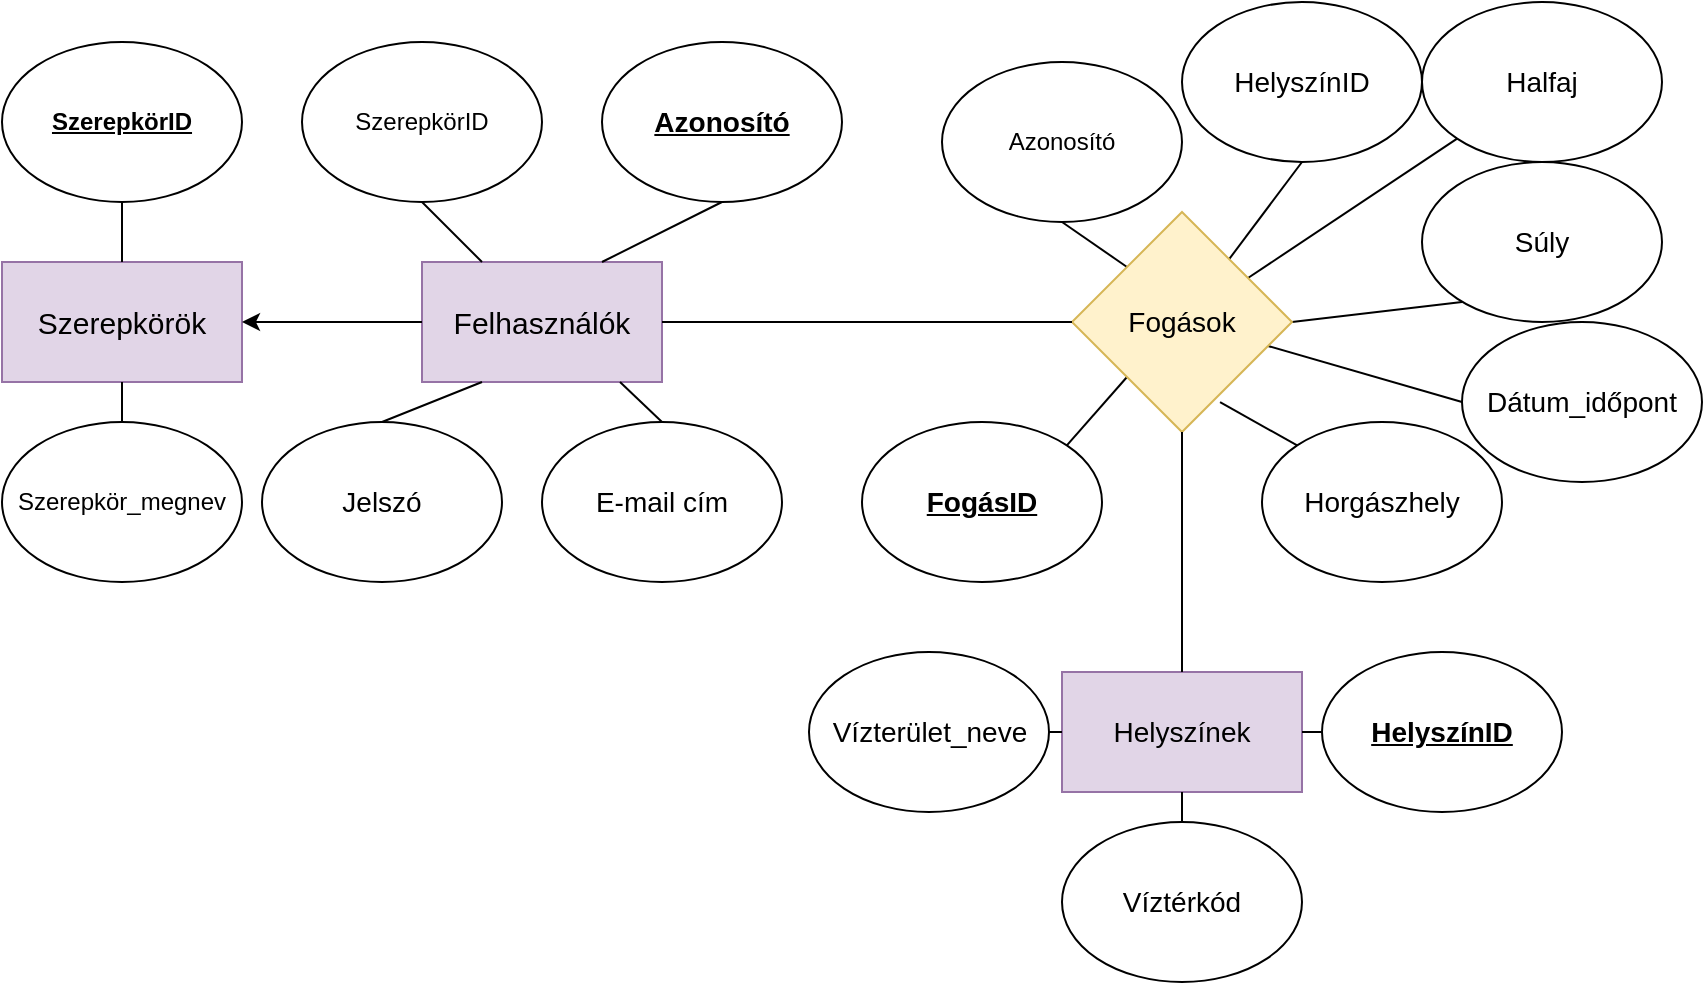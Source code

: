 <mxfile version="17.1.3" type="device"><diagram id="YZscuDtGCq4aDuFBWijO" name="Page-1"><mxGraphModel dx="1621" dy="900" grid="1" gridSize="10" guides="1" tooltips="1" connect="1" arrows="1" fold="1" page="1" pageScale="1" pageWidth="827" pageHeight="1169" math="0" shadow="0"><root><mxCell id="0"/><mxCell id="1" parent="0"/><mxCell id="XncGVAPx2t-mfb2XUtV6-1" value="&lt;font style=&quot;font-size: 15px&quot;&gt;Felhasználók&lt;/font&gt;" style="rounded=0;whiteSpace=wrap;html=1;fillColor=#e1d5e7;strokeColor=#9673a6;" parent="1" vertex="1"><mxGeometry x="160" y="320" width="120" height="60" as="geometry"/></mxCell><mxCell id="XncGVAPx2t-mfb2XUtV6-6" value="&lt;u&gt;&lt;b&gt;Azonosító&lt;/b&gt;&lt;/u&gt;" style="ellipse;whiteSpace=wrap;html=1;fontSize=14;" parent="1" vertex="1"><mxGeometry x="250" y="210" width="120" height="80" as="geometry"/></mxCell><mxCell id="XncGVAPx2t-mfb2XUtV6-7" value="Jelszó" style="ellipse;whiteSpace=wrap;html=1;fontSize=14;" parent="1" vertex="1"><mxGeometry x="80" y="400" width="120" height="80" as="geometry"/></mxCell><mxCell id="XncGVAPx2t-mfb2XUtV6-8" value="E-mail cím" style="ellipse;whiteSpace=wrap;html=1;fontSize=14;" parent="1" vertex="1"><mxGeometry x="220" y="400" width="120" height="80" as="geometry"/></mxCell><mxCell id="XncGVAPx2t-mfb2XUtV6-9" value="" style="endArrow=none;html=1;rounded=0;fontSize=14;exitX=0.5;exitY=0;exitDx=0;exitDy=0;entryX=0.825;entryY=1;entryDx=0;entryDy=0;entryPerimeter=0;" parent="1" source="XncGVAPx2t-mfb2XUtV6-8" target="XncGVAPx2t-mfb2XUtV6-1" edge="1"><mxGeometry width="50" height="50" relative="1" as="geometry"><mxPoint x="390" y="420" as="sourcePoint"/><mxPoint x="440" y="370" as="targetPoint"/></mxGeometry></mxCell><mxCell id="XncGVAPx2t-mfb2XUtV6-10" value="" style="endArrow=none;html=1;rounded=0;fontSize=14;exitX=0.5;exitY=0;exitDx=0;exitDy=0;entryX=0.25;entryY=1;entryDx=0;entryDy=0;" parent="1" source="XncGVAPx2t-mfb2XUtV6-7" target="XncGVAPx2t-mfb2XUtV6-1" edge="1"><mxGeometry width="50" height="50" relative="1" as="geometry"><mxPoint x="390" y="420" as="sourcePoint"/><mxPoint x="160" y="350" as="targetPoint"/></mxGeometry></mxCell><mxCell id="XncGVAPx2t-mfb2XUtV6-11" value="" style="endArrow=none;html=1;rounded=0;fontSize=14;exitX=0.5;exitY=1;exitDx=0;exitDy=0;entryX=0.75;entryY=0;entryDx=0;entryDy=0;" parent="1" source="XncGVAPx2t-mfb2XUtV6-6" target="XncGVAPx2t-mfb2XUtV6-1" edge="1"><mxGeometry width="50" height="50" relative="1" as="geometry"><mxPoint x="390" y="420" as="sourcePoint"/><mxPoint x="440" y="370" as="targetPoint"/></mxGeometry></mxCell><mxCell id="XncGVAPx2t-mfb2XUtV6-14" value="Vízterület_neve" style="ellipse;whiteSpace=wrap;html=1;fontSize=14;" parent="1" vertex="1"><mxGeometry x="353.5" y="515" width="120" height="80" as="geometry"/></mxCell><mxCell id="XncGVAPx2t-mfb2XUtV6-15" value="Víztérkód" style="ellipse;whiteSpace=wrap;html=1;fontSize=14;" parent="1" vertex="1"><mxGeometry x="480" y="600" width="120" height="80" as="geometry"/></mxCell><mxCell id="XncGVAPx2t-mfb2XUtV6-16" value="Horgászhely" style="ellipse;whiteSpace=wrap;html=1;fontSize=14;" parent="1" vertex="1"><mxGeometry x="580" y="400" width="120" height="80" as="geometry"/></mxCell><mxCell id="XncGVAPx2t-mfb2XUtV6-17" value="Dátum_időpont" style="ellipse;whiteSpace=wrap;html=1;fontSize=14;" parent="1" vertex="1"><mxGeometry x="680" y="350" width="120" height="80" as="geometry"/></mxCell><mxCell id="XncGVAPx2t-mfb2XUtV6-20" value="" style="endArrow=none;html=1;rounded=0;fontSize=14;exitX=0.891;exitY=0.609;exitDx=0;exitDy=0;entryX=0;entryY=0.5;entryDx=0;entryDy=0;exitPerimeter=0;" parent="1" source="f4kEPbpitT5-oBa0yHUr-2" target="XncGVAPx2t-mfb2XUtV6-17" edge="1"><mxGeometry width="50" height="50" relative="1" as="geometry"><mxPoint x="600" y="365" as="sourcePoint"/><mxPoint x="690" y="390" as="targetPoint"/></mxGeometry></mxCell><mxCell id="XncGVAPx2t-mfb2XUtV6-24" value="HelyszínID" style="ellipse;whiteSpace=wrap;html=1;fontSize=14;" parent="1" vertex="1"><mxGeometry x="540" y="190" width="120" height="80" as="geometry"/></mxCell><mxCell id="XncGVAPx2t-mfb2XUtV6-26" value="Halfaj" style="ellipse;whiteSpace=wrap;html=1;fontSize=14;" parent="1" vertex="1"><mxGeometry x="660" y="190" width="120" height="80" as="geometry"/></mxCell><mxCell id="XncGVAPx2t-mfb2XUtV6-27" value="Súly" style="ellipse;whiteSpace=wrap;html=1;fontSize=14;" parent="1" vertex="1"><mxGeometry x="660" y="270" width="120" height="80" as="geometry"/></mxCell><mxCell id="XncGVAPx2t-mfb2XUtV6-28" value="" style="endArrow=none;html=1;rounded=0;fontSize=14;exitX=0.5;exitY=1;exitDx=0;exitDy=0;" parent="1" source="XncGVAPx2t-mfb2XUtV6-24" target="f4kEPbpitT5-oBa0yHUr-2" edge="1"><mxGeometry width="50" height="50" relative="1" as="geometry"><mxPoint x="350" y="360" as="sourcePoint"/><mxPoint x="570" y="320" as="targetPoint"/></mxGeometry></mxCell><mxCell id="XncGVAPx2t-mfb2XUtV6-30" value="" style="endArrow=none;html=1;rounded=0;fontSize=14;" parent="1" source="XncGVAPx2t-mfb2XUtV6-26" target="f4kEPbpitT5-oBa0yHUr-2" edge="1"><mxGeometry width="50" height="50" relative="1" as="geometry"><mxPoint x="640" y="410" as="sourcePoint"/><mxPoint x="600" y="335" as="targetPoint"/></mxGeometry></mxCell><mxCell id="XncGVAPx2t-mfb2XUtV6-31" value="" style="endArrow=none;html=1;rounded=0;fontSize=14;entryX=1;entryY=0.5;entryDx=0;entryDy=0;" parent="1" target="f4kEPbpitT5-oBa0yHUr-2" edge="1"><mxGeometry width="50" height="50" relative="1" as="geometry"><mxPoint x="680" y="340" as="sourcePoint"/><mxPoint x="600" y="350" as="targetPoint"/></mxGeometry></mxCell><mxCell id="KKk7YN_OiTWYjOYRaOcg-1" value="&lt;font style=&quot;font-size: 14px&quot;&gt;Helyszínek&lt;/font&gt;" style="rounded=0;whiteSpace=wrap;html=1;fillColor=#e1d5e7;strokeColor=#9673a6;" parent="1" vertex="1"><mxGeometry x="480" y="525" width="120" height="60" as="geometry"/></mxCell><mxCell id="KKk7YN_OiTWYjOYRaOcg-3" value="" style="endArrow=none;html=1;rounded=0;fontSize=14;entryX=0;entryY=0.5;entryDx=0;entryDy=0;exitX=1;exitY=0.5;exitDx=0;exitDy=0;" parent="1" source="XncGVAPx2t-mfb2XUtV6-14" target="KKk7YN_OiTWYjOYRaOcg-1" edge="1"><mxGeometry width="50" height="50" relative="1" as="geometry"><mxPoint x="450" y="560" as="sourcePoint"/><mxPoint x="390" y="640" as="targetPoint"/></mxGeometry></mxCell><mxCell id="KKk7YN_OiTWYjOYRaOcg-4" value="" style="endArrow=none;html=1;rounded=0;fontSize=14;exitX=0.5;exitY=0;exitDx=0;exitDy=0;entryX=0.5;entryY=1;entryDx=0;entryDy=0;" parent="1" source="XncGVAPx2t-mfb2XUtV6-15" target="KKk7YN_OiTWYjOYRaOcg-1" edge="1"><mxGeometry width="50" height="50" relative="1" as="geometry"><mxPoint x="320" y="660" as="sourcePoint"/><mxPoint x="380" y="640" as="targetPoint"/></mxGeometry></mxCell><mxCell id="KKk7YN_OiTWYjOYRaOcg-11" value="&lt;b&gt;&lt;u&gt;HelyszínID&lt;/u&gt;&lt;/b&gt;" style="ellipse;whiteSpace=wrap;html=1;fontSize=14;" parent="1" vertex="1"><mxGeometry x="610" y="515" width="120" height="80" as="geometry"/></mxCell><mxCell id="Xukr3pDO8m8TwP8VKJeX-1" value="SzerepkörID" style="ellipse;whiteSpace=wrap;html=1;" parent="1" vertex="1"><mxGeometry x="100" y="210" width="120" height="80" as="geometry"/></mxCell><mxCell id="Xukr3pDO8m8TwP8VKJeX-2" value="" style="endArrow=none;html=1;rounded=0;exitX=0.5;exitY=1;exitDx=0;exitDy=0;entryX=0.25;entryY=0;entryDx=0;entryDy=0;" parent="1" source="Xukr3pDO8m8TwP8VKJeX-1" target="XncGVAPx2t-mfb2XUtV6-1" edge="1"><mxGeometry width="50" height="50" relative="1" as="geometry"><mxPoint x="800" y="430" as="sourcePoint"/><mxPoint x="850" y="380" as="targetPoint"/></mxGeometry></mxCell><mxCell id="IBe79s_wXykHUu--KVK7-2" value="Azonosító" style="ellipse;whiteSpace=wrap;html=1;" parent="1" vertex="1"><mxGeometry x="420" y="220" width="120" height="80" as="geometry"/></mxCell><mxCell id="IBe79s_wXykHUu--KVK7-3" value="" style="endArrow=none;html=1;rounded=0;exitX=0.5;exitY=1;exitDx=0;exitDy=0;entryX=0;entryY=0;entryDx=0;entryDy=0;" parent="1" source="IBe79s_wXykHUu--KVK7-2" target="f4kEPbpitT5-oBa0yHUr-2" edge="1"><mxGeometry width="50" height="50" relative="1" as="geometry"><mxPoint x="800" y="530" as="sourcePoint"/><mxPoint x="510" y="320" as="targetPoint"/></mxGeometry></mxCell><mxCell id="IBe79s_wXykHUu--KVK7-4" value="" style="endArrow=none;html=1;rounded=0;exitX=0;exitY=0;exitDx=0;exitDy=0;entryX=0.673;entryY=0.864;entryDx=0;entryDy=0;entryPerimeter=0;" parent="1" source="XncGVAPx2t-mfb2XUtV6-16" target="f4kEPbpitT5-oBa0yHUr-2" edge="1"><mxGeometry width="50" height="50" relative="1" as="geometry"><mxPoint x="800" y="550" as="sourcePoint"/><mxPoint x="570" y="380" as="targetPoint"/></mxGeometry></mxCell><mxCell id="IBe79s_wXykHUu--KVK7-5" value="" style="endArrow=none;html=1;rounded=0;exitX=0;exitY=0.5;exitDx=0;exitDy=0;entryX=1;entryY=0.5;entryDx=0;entryDy=0;" parent="1" source="KKk7YN_OiTWYjOYRaOcg-11" target="KKk7YN_OiTWYjOYRaOcg-1" edge="1"><mxGeometry width="50" height="50" relative="1" as="geometry"><mxPoint x="630" y="560" as="sourcePoint"/><mxPoint x="850" y="500" as="targetPoint"/></mxGeometry></mxCell><mxCell id="xSxR-aY84NmJOmit7ha--1" value="&lt;u&gt;&lt;b&gt;FogásID&lt;/b&gt;&lt;/u&gt;" style="ellipse;whiteSpace=wrap;html=1;fontSize=14;" parent="1" vertex="1"><mxGeometry x="380" y="400" width="120" height="80" as="geometry"/></mxCell><mxCell id="xSxR-aY84NmJOmit7ha--2" value="" style="endArrow=none;html=1;rounded=0;exitX=1;exitY=0;exitDx=0;exitDy=0;entryX=0;entryY=1;entryDx=0;entryDy=0;" parent="1" source="xSxR-aY84NmJOmit7ha--1" target="f4kEPbpitT5-oBa0yHUr-2" edge="1"><mxGeometry width="50" height="50" relative="1" as="geometry"><mxPoint x="390" y="430" as="sourcePoint"/><mxPoint x="510" y="380" as="targetPoint"/></mxGeometry></mxCell><mxCell id="0ZGajJin9iji__MEOP6T-3" value="&lt;font style=&quot;font-size: 15px&quot;&gt;Szerepkörök&lt;/font&gt;" style="rounded=0;whiteSpace=wrap;html=1;fillColor=#e1d5e7;strokeColor=#9673a6;" parent="1" vertex="1"><mxGeometry x="-50" y="320" width="120" height="60" as="geometry"/></mxCell><mxCell id="0ZGajJin9iji__MEOP6T-5" value="&lt;b&gt;&lt;u&gt;SzerepkörID&lt;/u&gt;&lt;/b&gt;" style="ellipse;whiteSpace=wrap;html=1;" parent="1" vertex="1"><mxGeometry x="-50" y="210" width="120" height="80" as="geometry"/></mxCell><mxCell id="0ZGajJin9iji__MEOP6T-6" value="Szerepkör_megnev" style="ellipse;whiteSpace=wrap;html=1;" parent="1" vertex="1"><mxGeometry x="-50" y="400" width="120" height="80" as="geometry"/></mxCell><mxCell id="0ZGajJin9iji__MEOP6T-7" value="" style="endArrow=none;html=1;rounded=0;exitX=0.5;exitY=1;exitDx=0;exitDy=0;" parent="1" source="0ZGajJin9iji__MEOP6T-5" target="0ZGajJin9iji__MEOP6T-3" edge="1"><mxGeometry width="50" height="50" relative="1" as="geometry"><mxPoint x="390" y="430" as="sourcePoint"/><mxPoint x="440" y="380" as="targetPoint"/></mxGeometry></mxCell><mxCell id="0ZGajJin9iji__MEOP6T-8" value="" style="endArrow=none;html=1;rounded=0;exitX=0.5;exitY=1;exitDx=0;exitDy=0;" parent="1" source="0ZGajJin9iji__MEOP6T-3" target="0ZGajJin9iji__MEOP6T-6" edge="1"><mxGeometry width="50" height="50" relative="1" as="geometry"><mxPoint x="390" y="430" as="sourcePoint"/><mxPoint x="440" y="380" as="targetPoint"/></mxGeometry></mxCell><mxCell id="f4kEPbpitT5-oBa0yHUr-1" value="" style="endArrow=classic;html=1;rounded=0;exitX=0;exitY=0.5;exitDx=0;exitDy=0;entryX=1;entryY=0.5;entryDx=0;entryDy=0;" edge="1" parent="1" source="XncGVAPx2t-mfb2XUtV6-1" target="0ZGajJin9iji__MEOP6T-3"><mxGeometry width="50" height="50" relative="1" as="geometry"><mxPoint x="220" y="420" as="sourcePoint"/><mxPoint x="270" y="370" as="targetPoint"/></mxGeometry></mxCell><mxCell id="f4kEPbpitT5-oBa0yHUr-2" value="&lt;font style=&quot;font-size: 14px&quot;&gt;Fogások&lt;/font&gt;" style="rhombus;whiteSpace=wrap;html=1;fillColor=#fff2cc;strokeColor=#d6b656;" vertex="1" parent="1"><mxGeometry x="485" y="295" width="110" height="110" as="geometry"/></mxCell><mxCell id="f4kEPbpitT5-oBa0yHUr-3" value="" style="endArrow=none;html=1;rounded=0;exitX=0.5;exitY=1;exitDx=0;exitDy=0;entryX=0.5;entryY=0;entryDx=0;entryDy=0;" edge="1" parent="1" source="f4kEPbpitT5-oBa0yHUr-2" target="KKk7YN_OiTWYjOYRaOcg-1"><mxGeometry width="50" height="50" relative="1" as="geometry"><mxPoint x="390" y="420" as="sourcePoint"/><mxPoint x="440" y="370" as="targetPoint"/></mxGeometry></mxCell><mxCell id="f4kEPbpitT5-oBa0yHUr-4" value="" style="endArrow=none;html=1;rounded=0;exitX=1;exitY=0.5;exitDx=0;exitDy=0;entryX=0;entryY=0.5;entryDx=0;entryDy=0;" edge="1" parent="1" source="XncGVAPx2t-mfb2XUtV6-1" target="f4kEPbpitT5-oBa0yHUr-2"><mxGeometry width="50" height="50" relative="1" as="geometry"><mxPoint x="390" y="420" as="sourcePoint"/><mxPoint x="440" y="370" as="targetPoint"/></mxGeometry></mxCell></root></mxGraphModel></diagram></mxfile>